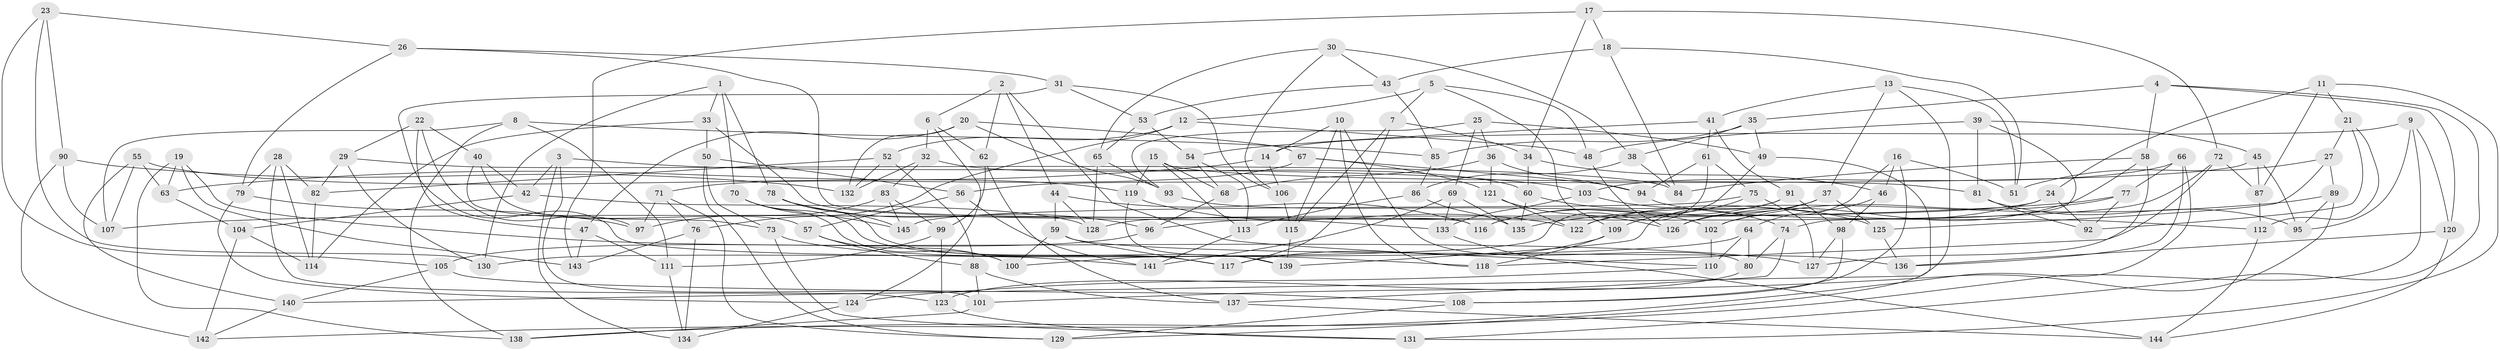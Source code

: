// coarse degree distribution, {5: 0.07142857142857142, 6: 0.40816326530612246, 4: 0.5102040816326531, 3: 0.01020408163265306}
// Generated by graph-tools (version 1.1) at 2025/24/03/03/25 07:24:25]
// undirected, 145 vertices, 290 edges
graph export_dot {
graph [start="1"]
  node [color=gray90,style=filled];
  1;
  2;
  3;
  4;
  5;
  6;
  7;
  8;
  9;
  10;
  11;
  12;
  13;
  14;
  15;
  16;
  17;
  18;
  19;
  20;
  21;
  22;
  23;
  24;
  25;
  26;
  27;
  28;
  29;
  30;
  31;
  32;
  33;
  34;
  35;
  36;
  37;
  38;
  39;
  40;
  41;
  42;
  43;
  44;
  45;
  46;
  47;
  48;
  49;
  50;
  51;
  52;
  53;
  54;
  55;
  56;
  57;
  58;
  59;
  60;
  61;
  62;
  63;
  64;
  65;
  66;
  67;
  68;
  69;
  70;
  71;
  72;
  73;
  74;
  75;
  76;
  77;
  78;
  79;
  80;
  81;
  82;
  83;
  84;
  85;
  86;
  87;
  88;
  89;
  90;
  91;
  92;
  93;
  94;
  95;
  96;
  97;
  98;
  99;
  100;
  101;
  102;
  103;
  104;
  105;
  106;
  107;
  108;
  109;
  110;
  111;
  112;
  113;
  114;
  115;
  116;
  117;
  118;
  119;
  120;
  121;
  122;
  123;
  124;
  125;
  126;
  127;
  128;
  129;
  130;
  131;
  132;
  133;
  134;
  135;
  136;
  137;
  138;
  139;
  140;
  141;
  142;
  143;
  144;
  145;
  1 -- 130;
  1 -- 70;
  1 -- 78;
  1 -- 33;
  2 -- 44;
  2 -- 6;
  2 -- 62;
  2 -- 110;
  3 -- 103;
  3 -- 42;
  3 -- 101;
  3 -- 134;
  4 -- 120;
  4 -- 35;
  4 -- 58;
  4 -- 131;
  5 -- 48;
  5 -- 109;
  5 -- 7;
  5 -- 12;
  6 -- 62;
  6 -- 124;
  6 -- 32;
  7 -- 115;
  7 -- 117;
  7 -- 34;
  8 -- 107;
  8 -- 111;
  8 -- 138;
  8 -- 85;
  9 -- 95;
  9 -- 14;
  9 -- 120;
  9 -- 138;
  10 -- 80;
  10 -- 14;
  10 -- 115;
  10 -- 118;
  11 -- 24;
  11 -- 87;
  11 -- 131;
  11 -- 21;
  12 -- 48;
  12 -- 76;
  12 -- 52;
  13 -- 51;
  13 -- 37;
  13 -- 140;
  13 -- 41;
  14 -- 63;
  14 -- 106;
  15 -- 68;
  15 -- 113;
  15 -- 119;
  15 -- 81;
  16 -- 102;
  16 -- 46;
  16 -- 108;
  16 -- 51;
  17 -- 143;
  17 -- 34;
  17 -- 72;
  17 -- 18;
  18 -- 43;
  18 -- 84;
  18 -- 51;
  19 -- 143;
  19 -- 127;
  19 -- 138;
  19 -- 63;
  20 -- 132;
  20 -- 67;
  20 -- 93;
  20 -- 47;
  21 -- 27;
  21 -- 112;
  21 -- 92;
  22 -- 47;
  22 -- 40;
  22 -- 29;
  22 -- 97;
  23 -- 26;
  23 -- 130;
  23 -- 105;
  23 -- 90;
  24 -- 92;
  24 -- 122;
  24 -- 128;
  25 -- 69;
  25 -- 36;
  25 -- 93;
  25 -- 49;
  26 -- 31;
  26 -- 116;
  26 -- 79;
  27 -- 125;
  27 -- 89;
  27 -- 51;
  28 -- 82;
  28 -- 123;
  28 -- 79;
  28 -- 114;
  29 -- 82;
  29 -- 130;
  29 -- 84;
  30 -- 43;
  30 -- 106;
  30 -- 65;
  30 -- 38;
  31 -- 141;
  31 -- 106;
  31 -- 53;
  32 -- 60;
  32 -- 83;
  32 -- 132;
  33 -- 50;
  33 -- 133;
  33 -- 114;
  34 -- 46;
  34 -- 60;
  35 -- 49;
  35 -- 38;
  35 -- 85;
  36 -- 94;
  36 -- 121;
  36 -- 68;
  37 -- 126;
  37 -- 125;
  37 -- 116;
  38 -- 86;
  38 -- 84;
  39 -- 45;
  39 -- 81;
  39 -- 74;
  39 -- 48;
  40 -- 42;
  40 -- 73;
  40 -- 57;
  41 -- 61;
  41 -- 54;
  41 -- 91;
  42 -- 104;
  42 -- 128;
  43 -- 85;
  43 -- 53;
  44 -- 116;
  44 -- 59;
  44 -- 128;
  45 -- 87;
  45 -- 95;
  45 -- 56;
  46 -- 64;
  46 -- 98;
  47 -- 111;
  47 -- 143;
  48 -- 126;
  49 -- 122;
  49 -- 129;
  50 -- 129;
  50 -- 56;
  50 -- 73;
  52 -- 132;
  52 -- 82;
  52 -- 88;
  53 -- 54;
  53 -- 65;
  54 -- 113;
  54 -- 68;
  55 -- 107;
  55 -- 140;
  55 -- 119;
  55 -- 63;
  56 -- 57;
  56 -- 141;
  57 -- 88;
  57 -- 100;
  58 -- 84;
  58 -- 127;
  58 -- 126;
  59 -- 136;
  59 -- 100;
  59 -- 117;
  60 -- 135;
  60 -- 74;
  61 -- 100;
  61 -- 94;
  61 -- 75;
  62 -- 137;
  62 -- 99;
  63 -- 104;
  64 -- 110;
  64 -- 80;
  64 -- 130;
  65 -- 93;
  65 -- 128;
  66 -- 136;
  66 -- 142;
  66 -- 77;
  66 -- 103;
  67 -- 71;
  67 -- 94;
  67 -- 121;
  68 -- 96;
  69 -- 135;
  69 -- 133;
  69 -- 141;
  70 -- 145;
  70 -- 117;
  70 -- 100;
  71 -- 76;
  71 -- 129;
  71 -- 97;
  72 -- 96;
  72 -- 87;
  72 -- 118;
  73 -- 131;
  73 -- 118;
  74 -- 80;
  74 -- 137;
  75 -- 109;
  75 -- 127;
  75 -- 145;
  76 -- 143;
  76 -- 134;
  77 -- 107;
  77 -- 102;
  77 -- 92;
  78 -- 145;
  78 -- 96;
  78 -- 139;
  79 -- 97;
  79 -- 124;
  80 -- 123;
  81 -- 92;
  81 -- 95;
  82 -- 114;
  83 -- 97;
  83 -- 99;
  83 -- 145;
  85 -- 86;
  86 -- 135;
  86 -- 113;
  87 -- 112;
  88 -- 101;
  88 -- 137;
  89 -- 95;
  89 -- 101;
  89 -- 135;
  90 -- 107;
  90 -- 132;
  90 -- 142;
  91 -- 139;
  91 -- 116;
  91 -- 98;
  93 -- 102;
  94 -- 112;
  96 -- 105;
  98 -- 108;
  98 -- 127;
  99 -- 111;
  99 -- 123;
  101 -- 138;
  102 -- 110;
  103 -- 133;
  103 -- 125;
  104 -- 114;
  104 -- 142;
  105 -- 108;
  105 -- 140;
  106 -- 115;
  108 -- 129;
  109 -- 117;
  109 -- 118;
  110 -- 124;
  111 -- 134;
  112 -- 144;
  113 -- 141;
  115 -- 139;
  119 -- 139;
  119 -- 122;
  120 -- 144;
  120 -- 136;
  121 -- 122;
  121 -- 126;
  123 -- 131;
  124 -- 134;
  125 -- 136;
  133 -- 144;
  137 -- 144;
  140 -- 142;
}
